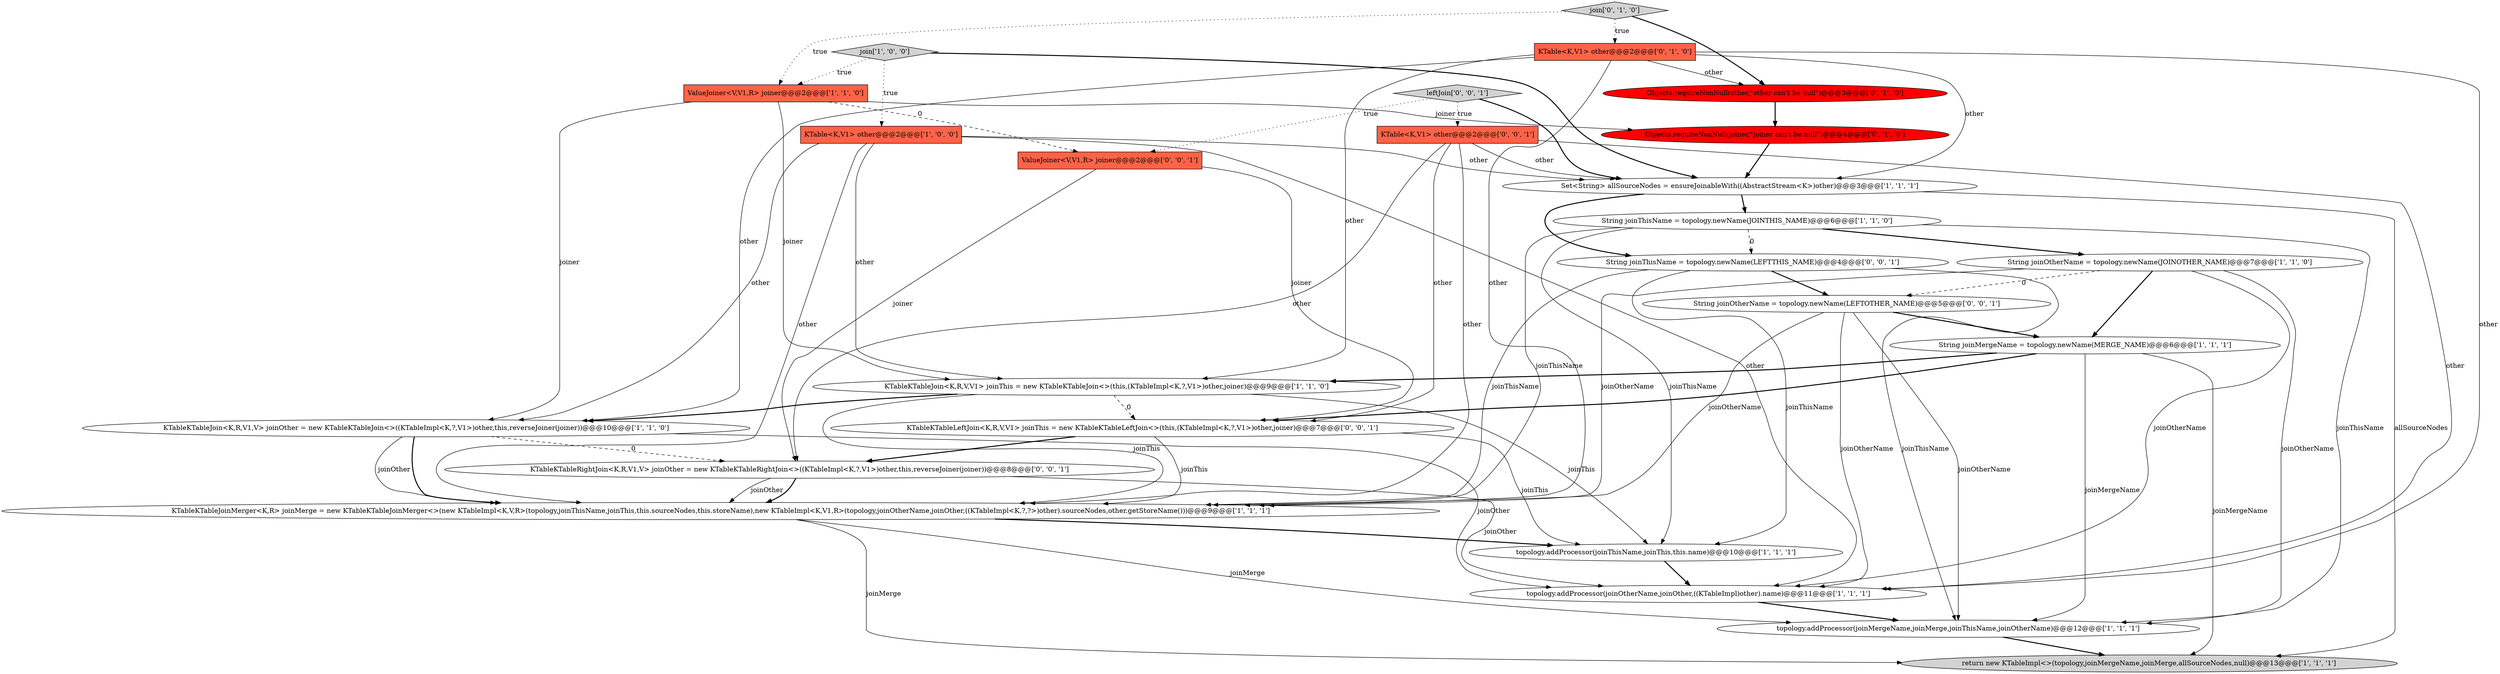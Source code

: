 digraph {
6 [style = filled, label = "KTableKTableJoin<K,R,V,V1> joinThis = new KTableKTableJoin<>(this,(KTableImpl<K,?,V1>)other,joiner)@@@9@@@['1', '1', '0']", fillcolor = white, shape = ellipse image = "AAA0AAABBB1BBB"];
14 [style = filled, label = "join['0', '1', '0']", fillcolor = lightgray, shape = diamond image = "AAA0AAABBB2BBB"];
12 [style = filled, label = "join['1', '0', '0']", fillcolor = lightgray, shape = diamond image = "AAA0AAABBB1BBB"];
17 [style = filled, label = "Objects.requireNonNull(other,\"other can't be null\")@@@3@@@['0', '1', '0']", fillcolor = red, shape = ellipse image = "AAA1AAABBB2BBB"];
19 [style = filled, label = "KTable<K,V1> other@@@2@@@['0', '0', '1']", fillcolor = tomato, shape = box image = "AAA0AAABBB3BBB"];
7 [style = filled, label = "return new KTableImpl<>(topology,joinMergeName,joinMerge,allSourceNodes,null)@@@13@@@['1', '1', '1']", fillcolor = lightgray, shape = ellipse image = "AAA0AAABBB1BBB"];
1 [style = filled, label = "KTableKTableJoin<K,R,V1,V> joinOther = new KTableKTableJoin<>((KTableImpl<K,?,V1>)other,this,reverseJoiner(joiner))@@@10@@@['1', '1', '0']", fillcolor = white, shape = ellipse image = "AAA0AAABBB1BBB"];
18 [style = filled, label = "String joinOtherName = topology.newName(LEFTOTHER_NAME)@@@5@@@['0', '0', '1']", fillcolor = white, shape = ellipse image = "AAA0AAABBB3BBB"];
9 [style = filled, label = "topology.addProcessor(joinMergeName,joinMerge,joinThisName,joinOtherName)@@@12@@@['1', '1', '1']", fillcolor = white, shape = ellipse image = "AAA0AAABBB1BBB"];
3 [style = filled, label = "ValueJoiner<V,V1,R> joiner@@@2@@@['1', '1', '0']", fillcolor = tomato, shape = box image = "AAA0AAABBB1BBB"];
2 [style = filled, label = "KTable<K,V1> other@@@2@@@['1', '0', '0']", fillcolor = tomato, shape = box image = "AAA0AAABBB1BBB"];
20 [style = filled, label = "KTableKTableLeftJoin<K,R,V,V1> joinThis = new KTableKTableLeftJoin<>(this,(KTableImpl<K,?,V1>)other,joiner)@@@7@@@['0', '0', '1']", fillcolor = white, shape = ellipse image = "AAA0AAABBB3BBB"];
8 [style = filled, label = "topology.addProcessor(joinOtherName,joinOther,((KTableImpl)other).name)@@@11@@@['1', '1', '1']", fillcolor = white, shape = ellipse image = "AAA0AAABBB1BBB"];
4 [style = filled, label = "topology.addProcessor(joinThisName,joinThis,this.name)@@@10@@@['1', '1', '1']", fillcolor = white, shape = ellipse image = "AAA0AAABBB1BBB"];
10 [style = filled, label = "String joinOtherName = topology.newName(JOINOTHER_NAME)@@@7@@@['1', '1', '0']", fillcolor = white, shape = ellipse image = "AAA0AAABBB1BBB"];
13 [style = filled, label = "String joinThisName = topology.newName(JOINTHIS_NAME)@@@6@@@['1', '1', '0']", fillcolor = white, shape = ellipse image = "AAA0AAABBB1BBB"];
0 [style = filled, label = "Set<String> allSourceNodes = ensureJoinableWith((AbstractStream<K>)other)@@@3@@@['1', '1', '1']", fillcolor = white, shape = ellipse image = "AAA0AAABBB1BBB"];
5 [style = filled, label = "KTableKTableJoinMerger<K,R> joinMerge = new KTableKTableJoinMerger<>(new KTableImpl<K,V,R>(topology,joinThisName,joinThis,this.sourceNodes,this.storeName),new KTableImpl<K,V1,R>(topology,joinOtherName,joinOther,((KTableImpl<K,?,?>)other).sourceNodes,other.getStoreName()))@@@9@@@['1', '1', '1']", fillcolor = white, shape = ellipse image = "AAA0AAABBB1BBB"];
21 [style = filled, label = "KTableKTableRightJoin<K,R,V1,V> joinOther = new KTableKTableRightJoin<>((KTableImpl<K,?,V1>)other,this,reverseJoiner(joiner))@@@8@@@['0', '0', '1']", fillcolor = white, shape = ellipse image = "AAA0AAABBB3BBB"];
24 [style = filled, label = "ValueJoiner<V,V1,R> joiner@@@2@@@['0', '0', '1']", fillcolor = tomato, shape = box image = "AAA0AAABBB3BBB"];
22 [style = filled, label = "String joinThisName = topology.newName(LEFTTHIS_NAME)@@@4@@@['0', '0', '1']", fillcolor = white, shape = ellipse image = "AAA0AAABBB3BBB"];
11 [style = filled, label = "String joinMergeName = topology.newName(MERGE_NAME)@@@6@@@['1', '1', '1']", fillcolor = white, shape = ellipse image = "AAA0AAABBB1BBB"];
15 [style = filled, label = "KTable<K,V1> other@@@2@@@['0', '1', '0']", fillcolor = tomato, shape = box image = "AAA0AAABBB2BBB"];
23 [style = filled, label = "leftJoin['0', '0', '1']", fillcolor = lightgray, shape = diamond image = "AAA0AAABBB3BBB"];
16 [style = filled, label = "Objects.requireNonNull(joiner,\"joiner can't be null\")@@@4@@@['0', '1', '0']", fillcolor = red, shape = ellipse image = "AAA1AAABBB2BBB"];
1->5 [style = bold, label=""];
13->10 [style = bold, label=""];
22->9 [style = solid, label="joinThisName"];
11->20 [style = bold, label=""];
24->20 [style = solid, label="joiner"];
21->8 [style = solid, label="joinOther"];
16->0 [style = bold, label=""];
1->8 [style = solid, label="joinOther"];
0->7 [style = solid, label="allSourceNodes"];
12->3 [style = dotted, label="true"];
3->1 [style = solid, label="joiner"];
15->1 [style = solid, label="other"];
0->13 [style = bold, label=""];
20->4 [style = solid, label="joinThis"];
6->20 [style = dashed, label="0"];
11->7 [style = solid, label="joinMergeName"];
11->6 [style = bold, label=""];
18->11 [style = bold, label=""];
3->24 [style = dashed, label="0"];
12->2 [style = dotted, label="true"];
18->5 [style = solid, label="joinOtherName"];
19->0 [style = solid, label="other"];
13->9 [style = solid, label="joinThisName"];
14->17 [style = bold, label=""];
1->21 [style = dashed, label="0"];
22->4 [style = solid, label="joinThisName"];
23->19 [style = dotted, label="true"];
9->7 [style = bold, label=""];
6->5 [style = solid, label="joinThis"];
2->8 [style = solid, label="other"];
12->0 [style = bold, label=""];
15->6 [style = solid, label="other"];
15->5 [style = solid, label="other"];
23->0 [style = bold, label=""];
2->6 [style = solid, label="other"];
18->8 [style = solid, label="joinOtherName"];
10->8 [style = solid, label="joinOtherName"];
5->7 [style = solid, label="joinMerge"];
15->0 [style = solid, label="other"];
21->5 [style = solid, label="joinOther"];
15->8 [style = solid, label="other"];
6->1 [style = bold, label=""];
20->21 [style = bold, label=""];
3->6 [style = solid, label="joiner"];
2->5 [style = solid, label="other"];
21->5 [style = bold, label=""];
22->18 [style = bold, label=""];
1->5 [style = solid, label="joinOther"];
10->11 [style = bold, label=""];
14->15 [style = dotted, label="true"];
10->5 [style = solid, label="joinOtherName"];
5->9 [style = solid, label="joinMerge"];
2->0 [style = solid, label="other"];
19->21 [style = solid, label="other"];
19->8 [style = solid, label="other"];
3->16 [style = solid, label="joiner"];
13->5 [style = solid, label="joinThisName"];
0->22 [style = bold, label=""];
24->21 [style = solid, label="joiner"];
5->4 [style = bold, label=""];
22->5 [style = solid, label="joinThisName"];
8->9 [style = bold, label=""];
13->4 [style = solid, label="joinThisName"];
14->3 [style = dotted, label="true"];
15->17 [style = solid, label="other"];
19->20 [style = solid, label="other"];
4->8 [style = bold, label=""];
10->9 [style = solid, label="joinOtherName"];
18->9 [style = solid, label="joinOtherName"];
2->1 [style = solid, label="other"];
6->4 [style = solid, label="joinThis"];
19->5 [style = solid, label="other"];
13->22 [style = dashed, label="0"];
23->24 [style = dotted, label="true"];
10->18 [style = dashed, label="0"];
17->16 [style = bold, label=""];
20->5 [style = solid, label="joinThis"];
11->9 [style = solid, label="joinMergeName"];
}
